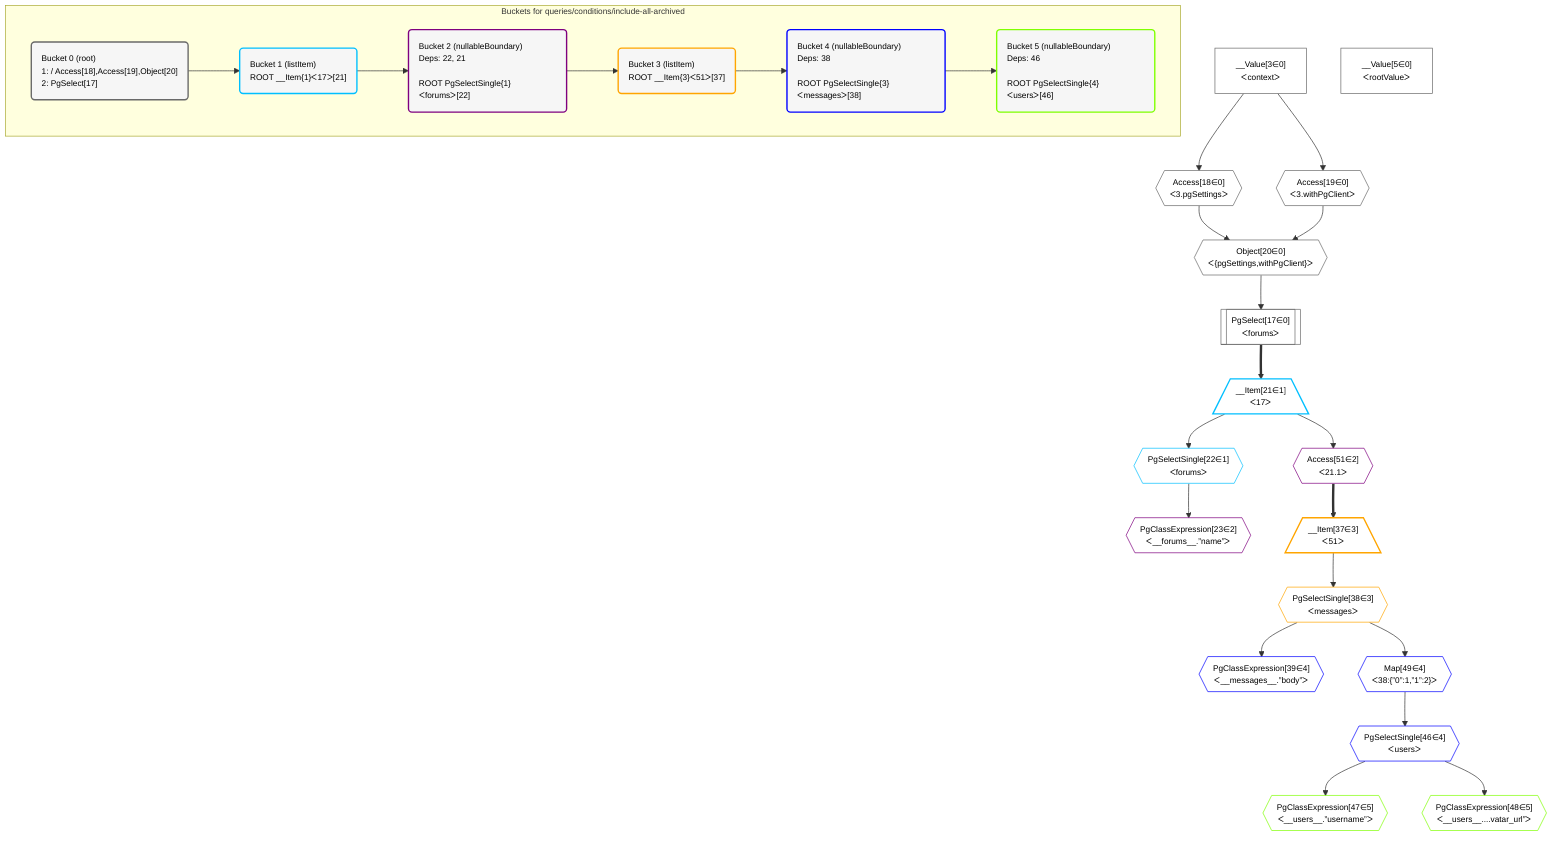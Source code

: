 %%{init: {'themeVariables': { 'fontSize': '12px'}}}%%
graph TD
    classDef path fill:#eee,stroke:#000,color:#000
    classDef plan fill:#fff,stroke-width:1px,color:#000
    classDef itemplan fill:#fff,stroke-width:2px,color:#000
    classDef unbatchedplan fill:#dff,stroke-width:1px,color:#000
    classDef sideeffectplan fill:#fcc,stroke-width:2px,color:#000
    classDef bucket fill:#f6f6f6,color:#000,stroke-width:2px,text-align:left


    %% define steps
    __Value3["__Value[3∈0]<br />ᐸcontextᐳ"]:::plan
    __Value5["__Value[5∈0]<br />ᐸrootValueᐳ"]:::plan
    Access18{{"Access[18∈0]<br />ᐸ3.pgSettingsᐳ"}}:::plan
    Access19{{"Access[19∈0]<br />ᐸ3.withPgClientᐳ"}}:::plan
    Object20{{"Object[20∈0]<br />ᐸ{pgSettings,withPgClient}ᐳ"}}:::plan
    PgSelect17[["PgSelect[17∈0]<br />ᐸforumsᐳ"]]:::plan
    __Item21[/"__Item[21∈1]<br />ᐸ17ᐳ"\]:::itemplan
    PgSelectSingle22{{"PgSelectSingle[22∈1]<br />ᐸforumsᐳ"}}:::plan
    PgClassExpression23{{"PgClassExpression[23∈2]<br />ᐸ__forums__.”name”ᐳ"}}:::plan
    Access51{{"Access[51∈2]<br />ᐸ21.1ᐳ"}}:::plan
    __Item37[/"__Item[37∈3]<br />ᐸ51ᐳ"\]:::itemplan
    PgSelectSingle38{{"PgSelectSingle[38∈3]<br />ᐸmessagesᐳ"}}:::plan
    PgClassExpression39{{"PgClassExpression[39∈4]<br />ᐸ__messages__.”body”ᐳ"}}:::plan
    Map49{{"Map[49∈4]<br />ᐸ38:{”0”:1,”1”:2}ᐳ"}}:::plan
    PgSelectSingle46{{"PgSelectSingle[46∈4]<br />ᐸusersᐳ"}}:::plan
    PgClassExpression47{{"PgClassExpression[47∈5]<br />ᐸ__users__.”username”ᐳ"}}:::plan
    PgClassExpression48{{"PgClassExpression[48∈5]<br />ᐸ__users__....vatar_url”ᐳ"}}:::plan

    %% plan dependencies
    __Value3 --> Access18
    __Value3 --> Access19
    Access18 & Access19 --> Object20
    Object20 --> PgSelect17
    PgSelect17 ==> __Item21
    __Item21 --> PgSelectSingle22
    PgSelectSingle22 --> PgClassExpression23
    __Item21 --> Access51
    Access51 ==> __Item37
    __Item37 --> PgSelectSingle38
    PgSelectSingle38 --> PgClassExpression39
    PgSelectSingle38 --> Map49
    Map49 --> PgSelectSingle46
    PgSelectSingle46 --> PgClassExpression47
    PgSelectSingle46 --> PgClassExpression48

    subgraph "Buckets for queries/conditions/include-all-archived"
    Bucket0("Bucket 0 (root)<br />1:  / Access[18],Access[19],Object[20]<br />2: PgSelect[17]"):::bucket
    classDef bucket0 stroke:#696969
    class Bucket0,__Value3,__Value5,PgSelect17,Access18,Access19,Object20 bucket0
    Bucket1("Bucket 1 (listItem)<br />ROOT __Item{1}ᐸ17ᐳ[21]"):::bucket
    classDef bucket1 stroke:#00bfff
    class Bucket1,__Item21,PgSelectSingle22 bucket1
    Bucket2("Bucket 2 (nullableBoundary)<br />Deps: 22, 21<br /><br />ROOT PgSelectSingle{1}ᐸforumsᐳ[22]"):::bucket
    classDef bucket2 stroke:#7f007f
    class Bucket2,PgClassExpression23,Access51 bucket2
    Bucket3("Bucket 3 (listItem)<br />ROOT __Item{3}ᐸ51ᐳ[37]"):::bucket
    classDef bucket3 stroke:#ffa500
    class Bucket3,__Item37,PgSelectSingle38 bucket3
    Bucket4("Bucket 4 (nullableBoundary)<br />Deps: 38<br /><br />ROOT PgSelectSingle{3}ᐸmessagesᐳ[38]"):::bucket
    classDef bucket4 stroke:#0000ff
    class Bucket4,PgClassExpression39,PgSelectSingle46,Map49 bucket4
    Bucket5("Bucket 5 (nullableBoundary)<br />Deps: 46<br /><br />ROOT PgSelectSingle{4}ᐸusersᐳ[46]"):::bucket
    classDef bucket5 stroke:#7fff00
    class Bucket5,PgClassExpression47,PgClassExpression48 bucket5
    Bucket0 --> Bucket1
    Bucket1 --> Bucket2
    Bucket2 --> Bucket3
    Bucket3 --> Bucket4
    Bucket4 --> Bucket5
    end